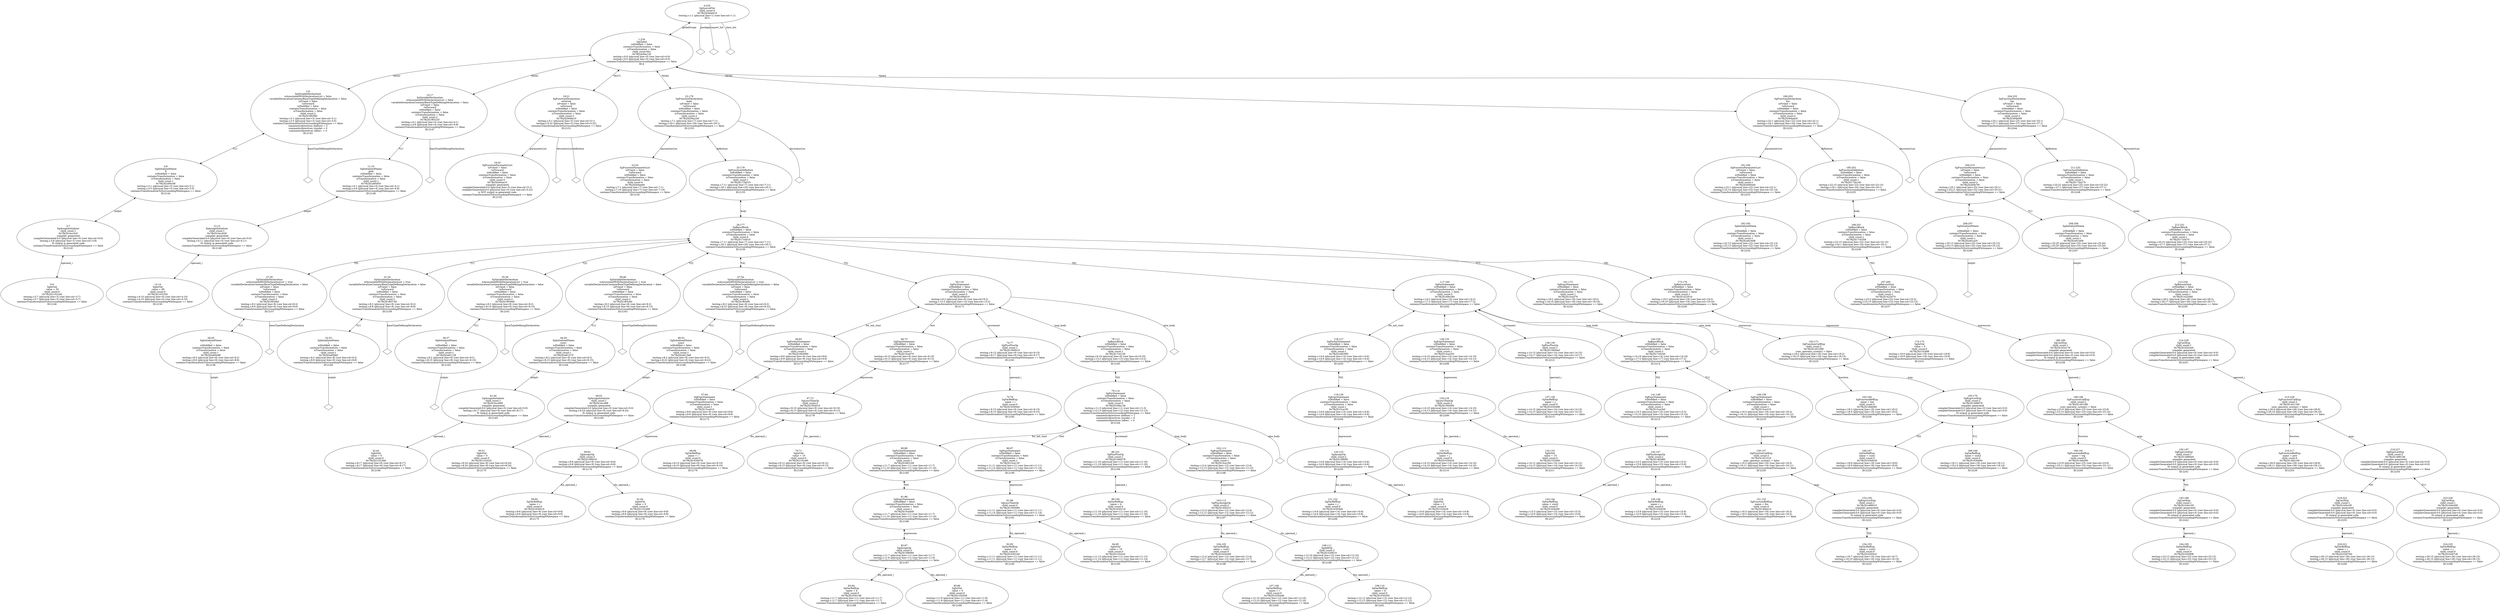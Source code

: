 digraph "G./testing.c.dot" {
"0x7fb2421022e8"[label="5:6\nSgIntVal\n value = 55\nchild_count:0\n0x7fb2421022e8\ntesting.c:3:7 (physical line=3) (raw line:col=3:7)\ntesting.c:3:7 (physical line=3) (raw line:col=3:7)\ncontainsTransformationToSurroundingWhitespace == false\nID:2146\n" ];
"0x7fb241bcc5c0"[label="4:7\nSgAssignInitializer\nchild_count:1\n0x7fb241bcc5c0\ncompiler generated\ncompilerGenerated:0:0 (physical line=0) (raw line:col=0:0)\ntesting.c:3:8 (physical line=3) (raw line:col=3:8)\nIS output in generated code\ncontainsTransformationToSurroundingWhitespace == false\nID:2145\n" ];
"0x7fb241bcc5c0" -> "0x7fb2421022e8"[label="operand_i" dir=both ];
"0x7fb242a60c08"[label="3:8\nSgInitializedName\nX\nisModified = false\ncontainsTransformation = false\nisTransformation = false\nchild_count:1\n0x7fb242a60c08\ntesting.c:3:1 (physical line=3) (raw line:col=3:1)\ntesting.c:3:5 (physical line=3) (raw line:col=3:5)\ncontainsTransformationToSurroundingWhitespace == false\nID:2144\n" ];
"0x7fb242a60c08" -> "0x7fb241bcc5c0"[label="initptr" dir=both ];
"0x7fb241f82f90"[label="2:9\nSgVariableDeclaration\n isAssociatedWithDeclarationList = false \n variableDeclarationContainsBaseTypeDefiningDeclaration = false \n isFriend = false \n!isForward\nisModified = false\ncontainsTransformation = false\nisTransformation = false\nchild_count:2\n0x7fb241f82f90\ntesting.c:3:1 (physical line=3) (raw line:col=3:1)\ntesting.c:3:5 (physical line=3) (raw line:col=3:5)\ncontainsTransformationToSurroundingWhitespace == false\ncomments/directives (before) = 2\ncomments/directives (inside) = 0\ncomments/directives (after)  = 0\nID:2143\n" ];
"0x7fb241f82f90" -> "0x7fb241f82f90__baseTypeDefiningDeclaration__null"[label="baseTypeDefiningDeclaration" dir=none ];
"0x7fb241f82f90__baseTypeDefiningDeclaration__null"[label="" shape=diamond ];
"0x7fb241f82f90" -> "0x7fb242a60c08"[label="*[1]" dir=both ];
"0x7fb242102350"[label="13:14\nSgIntVal\n value = 99\nchild_count:0\n0x7fb242102350\ntesting.c:4:10 (physical line=4) (raw line:col=4:10)\ntesting.c:4:10 (physical line=4) (raw line:col=4:10)\ncontainsTransformationToSurroundingWhitespace == false\nID:2150\n" ];
"0x7fb241bcc628"[label="12:15\nSgAssignInitializer\nchild_count:1\n0x7fb241bcc628\ncompiler generated\ncompilerGenerated:0:0 (physical line=0) (raw line:col=0:0)\ntesting.c:4:11 (physical line=4) (raw line:col=4:11)\nIS output in generated code\ncontainsTransformationToSurroundingWhitespace == false\nID:2149\n" ];
"0x7fb241bcc628" -> "0x7fb242102350"[label="operand_i" dir=both ];
"0x7fb242a60d50"[label="11:16\nSgInitializedName\nglob\nisModified = false\ncontainsTransformation = false\nisTransformation = false\nchild_count:1\n0x7fb242a60d50\ntesting.c:4:1 (physical line=4) (raw line:col=4:1)\ntesting.c:4:8 (physical line=4) (raw line:col=4:8)\ncontainsTransformationToSurroundingWhitespace == false\nID:2148\n" ];
"0x7fb242a60d50" -> "0x7fb241bcc628"[label="initptr" dir=both ];
"0x7fb241f83220"[label="10:17\nSgVariableDeclaration\n isAssociatedWithDeclarationList = false \n variableDeclarationContainsBaseTypeDefiningDeclaration = false \n isFriend = false \n!isForward\nisModified = false\ncontainsTransformation = false\nisTransformation = false\nchild_count:2\n0x7fb241f83220\ntesting.c:4:1 (physical line=4) (raw line:col=4:1)\ntesting.c:4:8 (physical line=4) (raw line:col=4:8)\ncontainsTransformationToSurroundingWhitespace == false\nID:2147\n" ];
"0x7fb241f83220" -> "0x7fb241f83220__baseTypeDefiningDeclaration__null"[label="baseTypeDefiningDeclaration" dir=none ];
"0x7fb241f83220__baseTypeDefiningDeclaration__null"[label="" shape=diamond ];
"0x7fb241f83220" -> "0x7fb242a60d50"[label="*[1]" dir=both ];
"0x7fb242b0aa10"[label="19:20\nSgFunctionParameterList\n isFriend = false \n!isForward\nisModified = false\ncontainsTransformation = false\nisTransformation = false\nchild_count:0\n0x7fb242b0aa10\ncompiler generated\ncompilerGenerated:0:0 (physical line=5) (raw line:col=5:1)\ncompilerGenerated:0:0 (physical line=5) (raw line:col=5:22)\nis NOT output in generated code\ncontainsTransformationToSurroundingWhitespace == false\nID:2152\n" ];
"0x7fb242849a10"[label="18:21\nSgFunctionDeclaration\nexternal\n isFriend = false \nisForward\nisModified = false\ncontainsTransformation = false\nisTransformation = false\nchild_count:3\n0x7fb242849a10\ntesting.c:5:1 (physical line=5) (raw line:col=5:1)\ntesting.c:5:22 (physical line=5) (raw line:col=5:22)\ncontainsTransformationToSurroundingWhitespace == false\nID:2151\n" ];
"0x7fb242849a10" -> "0x7fb242b0aa10"[label="parameterList" dir=both ];
"0x7fb242849a10" -> "0x7fb242849a10__decoratorList__null"[label="decoratorList" dir=none ];
"0x7fb242849a10__decoratorList__null"[label="" shape=diamond ];
"0x7fb242849a10" -> "0x7fb242849a10__definition__null"[label="definition" dir=none ];
"0x7fb242849a10__definition__null"[label="" shape=diamond ];
"0x7fb242b0aeb0"[label="23:24\nSgFunctionParameterList\n isFriend = false \n!isForward\nisModified = false\ncontainsTransformation = false\nisTransformation = false\nchild_count:0\n0x7fb242b0aeb0\ntesting.c:7:1 (physical line=7) (raw line:col=7:1)\ntesting.c:7:10 (physical line=7) (raw line:col=7:10)\ncontainsTransformationToSurroundingWhitespace == false\nID:2154\n" ];
"0x7fb242a60e98"[label="28:29\nSgInitializedName\ni\nisModified = false\ncontainsTransformation = false\nisTransformation = false\nchild_count:1\n0x7fb242a60e98\ntesting.c:8:2 (physical line=8) (raw line:col=8:2)\ntesting.c:8:6 (physical line=8) (raw line:col=8:6)\ncontainsTransformationToSurroundingWhitespace == false\nID:2158\n" ];
"0x7fb242a60e98" -> "0x7fb242a60e98__initptr__null"[label="initptr" dir=none ];
"0x7fb242a60e98__initptr__null"[label="" shape=diamond ];
"0x7fb241f834b0"[label="27:30\nSgVariableDeclaration\n isAssociatedWithDeclarationList = true \n variableDeclarationContainsBaseTypeDefiningDeclaration = false \n isFriend = false \n!isForward\nisModified = false\ncontainsTransformation = false\nisTransformation = false\nchild_count:2\n0x7fb241f834b0\ntesting.c:8:2 (physical line=8) (raw line:col=8:2)\ntesting.c:8:6 (physical line=8) (raw line:col=8:6)\ncontainsTransformationToSurroundingWhitespace == false\nID:2157\n" ];
"0x7fb241f834b0" -> "0x7fb241f834b0__baseTypeDefiningDeclaration__null"[label="baseTypeDefiningDeclaration" dir=none ];
"0x7fb241f834b0__baseTypeDefiningDeclaration__null"[label="" shape=diamond ];
"0x7fb241f834b0" -> "0x7fb242a60e98"[label="*[1]" dir=both ];
"0x7fb242a60fe0"[label="32:33\nSgInitializedName\nj\nisModified = false\ncontainsTransformation = false\nisTransformation = false\nchild_count:1\n0x7fb242a60fe0\ntesting.c:8:2 (physical line=8) (raw line:col=8:2)\ntesting.c:8:8 (physical line=8) (raw line:col=8:8)\ncontainsTransformationToSurroundingWhitespace == false\nID:2160\n" ];
"0x7fb242a60fe0" -> "0x7fb242a60fe0__initptr__null"[label="initptr" dir=none ];
"0x7fb242a60fe0__initptr__null"[label="" shape=diamond ];
"0x7fb241f83740"[label="31:34\nSgVariableDeclaration\n isAssociatedWithDeclarationList = true \n variableDeclarationContainsBaseTypeDefiningDeclaration = false \n isFriend = false \n!isForward\nisModified = false\ncontainsTransformation = false\nisTransformation = false\nchild_count:2\n0x7fb241f83740\ntesting.c:8:2 (physical line=8) (raw line:col=8:2)\ntesting.c:8:8 (physical line=8) (raw line:col=8:8)\ncontainsTransformationToSurroundingWhitespace == false\nID:2159\n" ];
"0x7fb241f83740" -> "0x7fb241f83740__baseTypeDefiningDeclaration__null"[label="baseTypeDefiningDeclaration" dir=none ];
"0x7fb241f83740__baseTypeDefiningDeclaration__null"[label="" shape=diamond ];
"0x7fb241f83740" -> "0x7fb242a60fe0"[label="*[1]" dir=both ];
"0x7fb242a61128"[label="36:37\nSgInitializedName\nk\nisModified = false\ncontainsTransformation = false\nisTransformation = false\nchild_count:1\n0x7fb242a61128\ntesting.c:8:2 (physical line=8) (raw line:col=8:2)\ntesting.c:8:10 (physical line=8) (raw line:col=8:10)\ncontainsTransformationToSurroundingWhitespace == false\nID:2162\n" ];
"0x7fb242a61128" -> "0x7fb242a61128__initptr__null"[label="initptr" dir=none ];
"0x7fb242a61128__initptr__null"[label="" shape=diamond ];
"0x7fb241f839d0"[label="35:38\nSgVariableDeclaration\n isAssociatedWithDeclarationList = true \n variableDeclarationContainsBaseTypeDefiningDeclaration = false \n isFriend = false \n!isForward\nisModified = false\ncontainsTransformation = false\nisTransformation = false\nchild_count:2\n0x7fb241f839d0\ntesting.c:8:2 (physical line=8) (raw line:col=8:2)\ntesting.c:8:10 (physical line=8) (raw line:col=8:10)\ncontainsTransformationToSurroundingWhitespace == false\nID:2161\n" ];
"0x7fb241f839d0" -> "0x7fb241f839d0__baseTypeDefiningDeclaration__null"[label="baseTypeDefiningDeclaration" dir=none ];
"0x7fb241f839d0__baseTypeDefiningDeclaration__null"[label="" shape=diamond ];
"0x7fb241f839d0" -> "0x7fb242a61128"[label="*[1]" dir=both ];
"0x7fb2421023b8"[label="42:43\nSgIntVal\n value = 0\nchild_count:0\n0x7fb2421023b8\ntesting.c:8:17 (physical line=8) (raw line:col=8:17)\ntesting.c:8:17 (physical line=8) (raw line:col=8:17)\ncontainsTransformationToSurroundingWhitespace == false\nID:2166\n" ];
"0x7fb241bcc690"[label="41:44\nSgAssignInitializer\nchild_count:1\n0x7fb241bcc690\ncompiler generated\ncompilerGenerated:0:0 (physical line=0) (raw line:col=0:0)\ntesting.c:8:17 (physical line=8) (raw line:col=8:17)\nIS output in generated code\ncontainsTransformationToSurroundingWhitespace == false\nID:2165\n" ];
"0x7fb241bcc690" -> "0x7fb2421023b8"[label="operand_i" dir=both ];
"0x7fb242a61270"[label="40:45\nSgInitializedName\nsum1\nisModified = false\ncontainsTransformation = false\nisTransformation = false\nchild_count:1\n0x7fb242a61270\ntesting.c:8:2 (physical line=8) (raw line:col=8:2)\ntesting.c:8:15 (physical line=8) (raw line:col=8:15)\ncontainsTransformationToSurroundingWhitespace == false\nID:2164\n" ];
"0x7fb242a61270" -> "0x7fb241bcc690"[label="initptr" dir=both ];
"0x7fb241f83c60"[label="39:46\nSgVariableDeclaration\n isAssociatedWithDeclarationList = true \n variableDeclarationContainsBaseTypeDefiningDeclaration = false \n isFriend = false \n!isForward\nisModified = false\ncontainsTransformation = false\nisTransformation = false\nchild_count:2\n0x7fb241f83c60\ntesting.c:8:2 (physical line=8) (raw line:col=8:2)\ntesting.c:8:15 (physical line=8) (raw line:col=8:15)\ncontainsTransformationToSurroundingWhitespace == false\nID:2163\n" ];
"0x7fb241f83c60" -> "0x7fb241f83c60__baseTypeDefiningDeclaration__null"[label="baseTypeDefiningDeclaration" dir=none ];
"0x7fb241f83c60__baseTypeDefiningDeclaration__null"[label="" shape=diamond ];
"0x7fb241f83c60" -> "0x7fb242a61270"[label="*[1]" dir=both ];
"0x7fb242102420"[label="50:51\nSgIntVal\n value = 0\nchild_count:0\n0x7fb242102420\ntesting.c:8:24 (physical line=8) (raw line:col=8:24)\ntesting.c:8:24 (physical line=8) (raw line:col=8:24)\ncontainsTransformationToSurroundingWhitespace == false\nID:2170\n" ];
"0x7fb241bcc6f8"[label="49:52\nSgAssignInitializer\nchild_count:1\n0x7fb241bcc6f8\ncompiler generated\ncompilerGenerated:0:0 (physical line=0) (raw line:col=0:0)\ntesting.c:8:24 (physical line=8) (raw line:col=8:24)\nIS output in generated code\ncontainsTransformationToSurroundingWhitespace == false\nID:2169\n" ];
"0x7fb241bcc6f8" -> "0x7fb242102420"[label="operand_i" dir=both ];
"0x7fb242a613b8"[label="48:53\nSgInitializedName\nsum2\nisModified = false\ncontainsTransformation = false\nisTransformation = false\nchild_count:1\n0x7fb242a613b8\ntesting.c:8:2 (physical line=8) (raw line:col=8:2)\ntesting.c:8:22 (physical line=8) (raw line:col=8:22)\ncontainsTransformationToSurroundingWhitespace == false\nID:2168\n" ];
"0x7fb242a613b8" -> "0x7fb241bcc6f8"[label="initptr" dir=both ];
"0x7fb241f83ef0"[label="47:54\nSgVariableDeclaration\n isAssociatedWithDeclarationList = true \n variableDeclarationContainsBaseTypeDefiningDeclaration = false \n isFriend = false \n!isForward\nisModified = false\ncontainsTransformation = false\nisTransformation = false\nchild_count:2\n0x7fb241f83ef0\ntesting.c:8:2 (physical line=8) (raw line:col=8:2)\ntesting.c:8:22 (physical line=8) (raw line:col=8:22)\ncontainsTransformationToSurroundingWhitespace == false\nID:2167\n" ];
"0x7fb241f83ef0" -> "0x7fb241f83ef0__baseTypeDefiningDeclaration__null"[label="baseTypeDefiningDeclaration" dir=none ];
"0x7fb241f83ef0__baseTypeDefiningDeclaration__null"[label="" shape=diamond ];
"0x7fb241f83ef0" -> "0x7fb242a613b8"[label="*[1]" dir=both ];
"0x7fb241630010"[label="59:60\nSgVarRefExp\n name = i\nchild_count:0\n0x7fb241630010\ntesting.c:9:6 (physical line=9) (raw line:col=9:6)\ntesting.c:9:6 (physical line=9) (raw line:col=9:6)\ncontainsTransformationToSurroundingWhitespace == false\nID:2175\n" ];
"0x7fb242102488"[label="61:62\nSgIntVal\n value = 0\nchild_count:0\n0x7fb242102488\ntesting.c:9:8 (physical line=9) (raw line:col=9:8)\ntesting.c:9:8 (physical line=9) (raw line:col=9:8)\ncontainsTransformationToSurroundingWhitespace == false\nID:2176\n" ];
"0x7fb2415f9010"[label="58:63\nSgAssignOp\nchild_count:2\n0x7fb2415f9010\ntesting.c:9:6 (physical line=9) (raw line:col=9:6)\ntesting.c:9:8 (physical line=9) (raw line:col=9:8)\ncontainsTransformationToSurroundingWhitespace == false\nID:2174\n" ];
"0x7fb2415f9010" -> "0x7fb241630010"[label="lhs_operand_i" dir=both ];
"0x7fb2415f9010" -> "0x7fb242102488"[label="rhs_operand_i" dir=both ];
"0x7fb2415ca010"[label="57:64\nSgExprStatement\nisModified = false\ncontainsTransformation = false\nisTransformation = false\nchild_count:1\n0x7fb2415ca010\ntesting.c:9:6 (physical line=9) (raw line:col=9:6)\ntesting.c:9:9 (physical line=9) (raw line:col=9:9)\ncontainsTransformationToSurroundingWhitespace == false\nID:2173\n" ];
"0x7fb2415ca010" -> "0x7fb2415f9010"[label="expression" dir=both ];
"0x7fb241663080"[label="56:65\nSgForInitStatement\nisModified = false\ncontainsTransformation = false\nisTransformation = false\nchild_count:1\n0x7fb241663080\ntesting.c:9:6 (physical line=9) (raw line:col=9:6)\ntesting.c:9:9 (physical line=9) (raw line:col=9:9)\ncontainsTransformationToSurroundingWhitespace == false\nID:2172\n" ];
"0x7fb241663080" -> "0x7fb2415ca010"[label="*[0]" dir=both ];
"0x7fb241630078"[label="68:69\nSgVarRefExp\n name = i\nchild_count:0\n0x7fb241630078\ntesting.c:9:10 (physical line=9) (raw line:col=9:10)\ntesting.c:9:10 (physical line=9) (raw line:col=9:10)\ncontainsTransformationToSurroundingWhitespace == false\nID:2179\n" ];
"0x7fb2421024f0"[label="70:71\nSgIntVal\n value = 10\nchild_count:0\n0x7fb2421024f0\ntesting.c:9:12 (physical line=9) (raw line:col=9:12)\ntesting.c:9:13 (physical line=9) (raw line:col=9:13)\ncontainsTransformationToSurroundingWhitespace == false\nID:2180\n" ];
"0x7fb241593010"[label="67:72\nSgLessThanOp\nchild_count:2\n0x7fb241593010\ntesting.c:9:10 (physical line=9) (raw line:col=9:10)\ntesting.c:9:13 (physical line=9) (raw line:col=9:13)\ncontainsTransformationToSurroundingWhitespace == false\nID:2178\n" ];
"0x7fb241593010" -> "0x7fb241630078"[label="lhs_operand_i" dir=both ];
"0x7fb241593010" -> "0x7fb2421024f0"[label="rhs_operand_i" dir=both ];
"0x7fb2415ca070"[label="66:73\nSgExprStatement\nisModified = false\ncontainsTransformation = false\nisTransformation = false\nchild_count:1\n0x7fb2415ca070\ntesting.c:9:10 (physical line=9) (raw line:col=9:10)\ntesting.c:9:13 (physical line=9) (raw line:col=9:13)\ncontainsTransformationToSurroundingWhitespace == false\nID:2177\n" ];
"0x7fb2415ca070" -> "0x7fb241593010"[label="expression" dir=both ];
"0x7fb2416300e0"[label="75:76\nSgVarRefExp\n name = i\nchild_count:0\n0x7fb2416300e0\ntesting.c:9:15 (physical line=9) (raw line:col=9:15)\ntesting.c:9:15 (physical line=9) (raw line:col=9:15)\ncontainsTransformationToSurroundingWhitespace == false\nID:2182\n" ];
"0x7fb241560010"[label="74:77\nSgPlusPlusOp\nchild_count:1\n0x7fb241560010\ntesting.c:9:15 (physical line=9) (raw line:col=9:15)\ntesting.c:9:17 (physical line=9) (raw line:col=9:17)\ncontainsTransformationToSurroundingWhitespace == false\nID:2181\n" ];
"0x7fb241560010" -> "0x7fb2416300e0"[label="operand_i" dir=both ];
"0x7fb241630148"[label="83:84\nSgVarRefExp\n name = k\nchild_count:0\n0x7fb241630148\ntesting.c:11:7 (physical line=11) (raw line:col=11:7)\ntesting.c:11:7 (physical line=11) (raw line:col=11:7)\ncontainsTransformationToSurroundingWhitespace == false\nID:2188\n" ];
"0x7fb242102558"[label="85:86\nSgIntVal\n value = 0\nchild_count:0\n0x7fb242102558\ntesting.c:11:9 (physical line=11) (raw line:col=11:9)\ntesting.c:11:9 (physical line=11) (raw line:col=11:9)\ncontainsTransformationToSurroundingWhitespace == false\nID:2189\n" ];
"0x7fb2415f9080"[label="82:87\nSgAssignOp\nchild_count:2\n0x7fb2415f9080\ntesting.c:11:7 (physical line=11) (raw line:col=11:7)\ntesting.c:11:9 (physical line=11) (raw line:col=11:9)\ncontainsTransformationToSurroundingWhitespace == false\nID:2187\n" ];
"0x7fb2415f9080" -> "0x7fb241630148"[label="lhs_operand_i" dir=both ];
"0x7fb2415f9080" -> "0x7fb242102558"[label="rhs_operand_i" dir=both ];
"0x7fb2415ca0d0"[label="81:88\nSgExprStatement\nisModified = false\ncontainsTransformation = false\nisTransformation = false\nchild_count:1\n0x7fb2415ca0d0\ntesting.c:11:7 (physical line=11) (raw line:col=11:7)\ntesting.c:11:10 (physical line=11) (raw line:col=11:10)\ncontainsTransformationToSurroundingWhitespace == false\nID:2186\n" ];
"0x7fb2415ca0d0" -> "0x7fb2415f9080"[label="expression" dir=both ];
"0x7fb241663160"[label="80:89\nSgForInitStatement\nisModified = false\ncontainsTransformation = false\nisTransformation = false\nchild_count:1\n0x7fb241663160\ntesting.c:11:7 (physical line=11) (raw line:col=11:7)\ntesting.c:11:10 (physical line=11) (raw line:col=11:10)\ncontainsTransformationToSurroundingWhitespace == false\nID:2185\n" ];
"0x7fb241663160" -> "0x7fb2415ca0d0"[label="*[0]" dir=both ];
"0x7fb2416301b0"[label="92:93\nSgVarRefExp\n name = k\nchild_count:0\n0x7fb2416301b0\ntesting.c:11:11 (physical line=11) (raw line:col=11:11)\ntesting.c:11:11 (physical line=11) (raw line:col=11:11)\ncontainsTransformationToSurroundingWhitespace == false\nID:2192\n" ];
"0x7fb2421025c0"[label="94:95\nSgIntVal\n value = 10\nchild_count:0\n0x7fb2421025c0\ntesting.c:11:13 (physical line=11) (raw line:col=11:13)\ntesting.c:11:14 (physical line=11) (raw line:col=11:14)\ncontainsTransformationToSurroundingWhitespace == false\nID:2193\n" ];
"0x7fb241593080"[label="91:96\nSgLessThanOp\nchild_count:2\n0x7fb241593080\ntesting.c:11:11 (physical line=11) (raw line:col=11:11)\ntesting.c:11:14 (physical line=11) (raw line:col=11:14)\ncontainsTransformationToSurroundingWhitespace == false\nID:2191\n" ];
"0x7fb241593080" -> "0x7fb2416301b0"[label="lhs_operand_i" dir=both ];
"0x7fb241593080" -> "0x7fb2421025c0"[label="rhs_operand_i" dir=both ];
"0x7fb2415ca130"[label="90:97\nSgExprStatement\nisModified = false\ncontainsTransformation = false\nisTransformation = false\nchild_count:1\n0x7fb2415ca130\ntesting.c:11:11 (physical line=11) (raw line:col=11:11)\ntesting.c:11:14 (physical line=11) (raw line:col=11:14)\ncontainsTransformationToSurroundingWhitespace == false\nID:2190\n" ];
"0x7fb2415ca130" -> "0x7fb241593080"[label="expression" dir=both ];
"0x7fb241630218"[label="99:100\nSgVarRefExp\n name = k\nchild_count:0\n0x7fb241630218\ntesting.c:11:16 (physical line=11) (raw line:col=11:16)\ntesting.c:11:16 (physical line=11) (raw line:col=11:16)\ncontainsTransformationToSurroundingWhitespace == false\nID:2195\n" ];
"0x7fb241560078"[label="98:101\nSgPlusPlusOp\nchild_count:1\n0x7fb241560078\ntesting.c:11:16 (physical line=11) (raw line:col=11:16)\ntesting.c:11:18 (physical line=11) (raw line:col=11:18)\ncontainsTransformationToSurroundingWhitespace == false\nID:2194\n" ];
"0x7fb241560078" -> "0x7fb241630218"[label="operand_i" dir=both ];
"0x7fb241630280"[label="104:105\nSgVarRefExp\n name = sum1\nchild_count:0\n0x7fb241630280\ntesting.c:12:4 (physical line=12) (raw line:col=12:4)\ntesting.c:12:7 (physical line=12) (raw line:col=12:7)\ncontainsTransformationToSurroundingWhitespace == false\nID:2198\n" ];
"0x7fb2416302e8"[label="107:108\nSgVarRefExp\n name = i\nchild_count:0\n0x7fb2416302e8\ntesting.c:12:10 (physical line=12) (raw line:col=12:10)\ntesting.c:12:10 (physical line=12) (raw line:col=12:10)\ncontainsTransformationToSurroundingWhitespace == false\nID:2200\n" ];
"0x7fb241630350"[label="109:110\nSgVarRefExp\n name = k\nchild_count:0\n0x7fb241630350\ntesting.c:12:12 (physical line=12) (raw line:col=12:12)\ntesting.c:12:12 (physical line=12) (raw line:col=12:12)\ncontainsTransformationToSurroundingWhitespace == false\nID:2201\n" ];
"0x7fb241529010"[label="106:111\nSgAddOp\nchild_count:2\n0x7fb241529010\ntesting.c:12:10 (physical line=12) (raw line:col=12:10)\ntesting.c:12:12 (physical line=12) (raw line:col=12:12)\ncontainsTransformationToSurroundingWhitespace == false\nID:2199\n" ];
"0x7fb241529010" -> "0x7fb2416302e8"[label="lhs_operand_i" dir=both ];
"0x7fb241529010" -> "0x7fb241630350"[label="rhs_operand_i" dir=both ];
"0x7fb2414f2010"[label="103:112\nSgPlusAssignOp\nchild_count:2\n0x7fb2414f2010\ntesting.c:12:4 (physical line=12) (raw line:col=12:4)\ntesting.c:12:12 (physical line=12) (raw line:col=12:12)\ncontainsTransformationToSurroundingWhitespace == false\nID:2197\n" ];
"0x7fb2414f2010" -> "0x7fb241630280"[label="lhs_operand_i" dir=both ];
"0x7fb2414f2010" -> "0x7fb241529010"[label="rhs_operand_i" dir=both ];
"0x7fb2415ca190"[label="102:113\nSgExprStatement\nisModified = false\ncontainsTransformation = false\nisTransformation = false\nchild_count:1\n0x7fb2415ca190\ntesting.c:12:4 (physical line=12) (raw line:col=12:4)\ntesting.c:12:13 (physical line=12) (raw line:col=12:13)\ncontainsTransformationToSurroundingWhitespace == false\nID:2196\n" ];
"0x7fb2415ca190" -> "0x7fb2414f2010"[label="expression" dir=both ];
"0x7fb24169a138"[label="79:114\nSgForStatement\nisModified = false\ncontainsTransformation = false\nisTransformation = false\nchild_count:5\n0x7fb24169a138\ntesting.c:11:3 (physical line=11) (raw line:col=11:3)\ntesting.c:12:13 (physical line=12) (raw line:col=12:13)\ncontainsTransformationToSurroundingWhitespace == false\ncomments/directives (before) = 1\ncomments/directives (inside) = 0\ncomments/directives (after)  = 0\nID:2184\n" ];
"0x7fb24169a138" -> "0x7fb241663160"[label="for_init_stmt" dir=both ];
"0x7fb24169a138" -> "0x7fb2415ca130"[label="test" dir=both ];
"0x7fb24169a138" -> "0x7fb241560078"[label="increment" dir=both ];
"0x7fb24169a138" -> "0x7fb2415ca190"[label="loop_body" dir=both ];
"0x7fb24169a138" -> "0x7fb24169a138__else_body__null"[label="else_body" dir=none ];
"0x7fb24169a138__else_body__null"[label="" shape=diamond ];
"0x7fb2417c0128"[label="78:115\nSgBasicBlock\nisModified = false\ncontainsTransformation = false\nisTransformation = false\nchild_count:1\n0x7fb2417c0128\ntesting.c:9:19 (physical line=9) (raw line:col=9:19)\ntesting.c:13:2 (physical line=13) (raw line:col=13:2)\ncontainsTransformationToSurroundingWhitespace == false\nID:2183\n" ];
"0x7fb2417c0128" -> "0x7fb24169a138"[label="*[0]" dir=both ];
"0x7fb24169a010"[label="55:116\nSgForStatement\nisModified = false\ncontainsTransformation = false\nisTransformation = false\nchild_count:5\n0x7fb24169a010\ntesting.c:9:2 (physical line=9) (raw line:col=9:2)\ntesting.c:13:2 (physical line=13) (raw line:col=13:2)\ncontainsTransformationToSurroundingWhitespace == false\nID:2171\n" ];
"0x7fb24169a010" -> "0x7fb241663080"[label="for_init_stmt" dir=both ];
"0x7fb24169a010" -> "0x7fb2415ca070"[label="test" dir=both ];
"0x7fb24169a010" -> "0x7fb241560010"[label="increment" dir=both ];
"0x7fb24169a010" -> "0x7fb2417c0128"[label="loop_body" dir=both ];
"0x7fb24169a010" -> "0x7fb24169a010__else_body__null"[label="else_body" dir=none ];
"0x7fb24169a010__else_body__null"[label="" shape=diamond ];
"0x7fb2416303b8"[label="121:122\nSgVarRefExp\n name = j\nchild_count:0\n0x7fb2416303b8\ntesting.c:14:6 (physical line=14) (raw line:col=14:6)\ntesting.c:14:6 (physical line=14) (raw line:col=14:6)\ncontainsTransformationToSurroundingWhitespace == false\nID:2206\n" ];
"0x7fb242102628"[label="123:124\nSgIntVal\n value = 0\nchild_count:0\n0x7fb242102628\ntesting.c:14:8 (physical line=14) (raw line:col=14:8)\ntesting.c:14:8 (physical line=14) (raw line:col=14:8)\ncontainsTransformationToSurroundingWhitespace == false\nID:2207\n" ];
"0x7fb2415f90f0"[label="120:125\nSgAssignOp\nchild_count:2\n0x7fb2415f90f0\ntesting.c:14:6 (physical line=14) (raw line:col=14:6)\ntesting.c:14:8 (physical line=14) (raw line:col=14:8)\ncontainsTransformationToSurroundingWhitespace == false\nID:2205\n" ];
"0x7fb2415f90f0" -> "0x7fb2416303b8"[label="lhs_operand_i" dir=both ];
"0x7fb2415f90f0" -> "0x7fb242102628"[label="rhs_operand_i" dir=both ];
"0x7fb2415ca1f0"[label="119:126\nSgExprStatement\nisModified = false\ncontainsTransformation = false\nisTransformation = false\nchild_count:1\n0x7fb2415ca1f0\ntesting.c:14:6 (physical line=14) (raw line:col=14:6)\ntesting.c:14:9 (physical line=14) (raw line:col=14:9)\ncontainsTransformationToSurroundingWhitespace == false\nID:2204\n" ];
"0x7fb2415ca1f0" -> "0x7fb2415f90f0"[label="expression" dir=both ];
"0x7fb2416630f0"[label="118:127\nSgForInitStatement\nisModified = false\ncontainsTransformation = false\nisTransformation = false\nchild_count:1\n0x7fb2416630f0\ntesting.c:14:6 (physical line=14) (raw line:col=14:6)\ntesting.c:14:9 (physical line=14) (raw line:col=14:9)\ncontainsTransformationToSurroundingWhitespace == false\nID:2203\n" ];
"0x7fb2416630f0" -> "0x7fb2415ca1f0"[label="*[0]" dir=both ];
"0x7fb241630420"[label="130:131\nSgVarRefExp\n name = j\nchild_count:0\n0x7fb241630420\ntesting.c:14:10 (physical line=14) (raw line:col=14:10)\ntesting.c:14:10 (physical line=14) (raw line:col=14:10)\ncontainsTransformationToSurroundingWhitespace == false\nID:2210\n" ];
"0x7fb242102690"[label="132:133\nSgIntVal\n value = 10\nchild_count:0\n0x7fb242102690\ntesting.c:14:12 (physical line=14) (raw line:col=14:12)\ntesting.c:14:13 (physical line=14) (raw line:col=14:13)\ncontainsTransformationToSurroundingWhitespace == false\nID:2211\n" ];
"0x7fb2415930f0"[label="129:134\nSgLessThanOp\nchild_count:2\n0x7fb2415930f0\ntesting.c:14:10 (physical line=14) (raw line:col=14:10)\ntesting.c:14:13 (physical line=14) (raw line:col=14:13)\ncontainsTransformationToSurroundingWhitespace == false\nID:2209\n" ];
"0x7fb2415930f0" -> "0x7fb241630420"[label="lhs_operand_i" dir=both ];
"0x7fb2415930f0" -> "0x7fb242102690"[label="rhs_operand_i" dir=both ];
"0x7fb2415ca250"[label="128:135\nSgExprStatement\nisModified = false\ncontainsTransformation = false\nisTransformation = false\nchild_count:1\n0x7fb2415ca250\ntesting.c:14:10 (physical line=14) (raw line:col=14:10)\ntesting.c:14:13 (physical line=14) (raw line:col=14:13)\ncontainsTransformationToSurroundingWhitespace == false\nID:2208\n" ];
"0x7fb2415ca250" -> "0x7fb2415930f0"[label="expression" dir=both ];
"0x7fb241630488"[label="137:138\nSgVarRefExp\n name = j\nchild_count:0\n0x7fb241630488\ntesting.c:14:15 (physical line=14) (raw line:col=14:15)\ntesting.c:14:15 (physical line=14) (raw line:col=14:15)\ncontainsTransformationToSurroundingWhitespace == false\nID:2213\n" ];
"0x7fb2415600e0"[label="136:139\nSgPlusPlusOp\nchild_count:1\n0x7fb2415600e0\ntesting.c:14:15 (physical line=14) (raw line:col=14:15)\ntesting.c:14:17 (physical line=14) (raw line:col=14:17)\ncontainsTransformationToSurroundingWhitespace == false\nID:2212\n" ];
"0x7fb2415600e0" -> "0x7fb241630488"[label="operand_i" dir=both ];
"0x7fb2416304f0"[label="143:144\nSgVarRefExp\n name = sum2\nchild_count:0\n0x7fb2416304f0\ntesting.c:15:3 (physical line=15) (raw line:col=15:3)\ntesting.c:15:6 (physical line=15) (raw line:col=15:6)\ncontainsTransformationToSurroundingWhitespace == false\nID:2217\n" ];
"0x7fb241630558"[label="145:146\nSgVarRefExp\n name = j\nchild_count:0\n0x7fb241630558\ntesting.c:15:9 (physical line=15) (raw line:col=15:9)\ntesting.c:15:9 (physical line=15) (raw line:col=15:9)\ncontainsTransformationToSurroundingWhitespace == false\nID:2218\n" ];
"0x7fb2414f2080"[label="142:147\nSgPlusAssignOp\nchild_count:2\n0x7fb2414f2080\ntesting.c:15:3 (physical line=15) (raw line:col=15:3)\ntesting.c:15:9 (physical line=15) (raw line:col=15:9)\ncontainsTransformationToSurroundingWhitespace == false\nID:2216\n" ];
"0x7fb2414f2080" -> "0x7fb2416304f0"[label="lhs_operand_i" dir=both ];
"0x7fb2414f2080" -> "0x7fb241630558"[label="rhs_operand_i" dir=both ];
"0x7fb2415ca2b0"[label="141:148\nSgExprStatement\nisModified = false\ncontainsTransformation = false\nisTransformation = false\nchild_count:1\n0x7fb2415ca2b0\ntesting.c:15:3 (physical line=15) (raw line:col=15:3)\ntesting.c:15:10 (physical line=15) (raw line:col=15:10)\ncontainsTransformationToSurroundingWhitespace == false\nID:2215\n" ];
"0x7fb2415ca2b0" -> "0x7fb2414f2080"[label="expression" dir=both ];
"0x7fb2414bb010"[label="151:152\nSgFunctionRefExp\n name = foo\nchild_count:0\n0x7fb2414bb010\ntesting.c:16:3 (physical line=16) (raw line:col=16:3)\ntesting.c:16:5 (physical line=16) (raw line:col=16:5)\ncontainsTransformationToSurroundingWhitespace == false\nID:2221\n" ];
"0x7fb2416305c0"[label="154:155\nSgVarRefExp\n name = sum2\nchild_count:0\n0x7fb2416305c0\ntesting.c:16:7 (physical line=16) (raw line:col=16:7)\ntesting.c:16:10 (physical line=16) (raw line:col=16:10)\ncontainsTransformationToSurroundingWhitespace == false\nID:2223\n" ];
"0x7fb241488010"[label="153:156\nSgExprListExp\nchild_count:1\n0x7fb241488010\ncompiler generated\ncompilerGenerated:0:0 (physical line=0) (raw line:col=0:0)\ncompilerGenerated:0:0 (physical line=0) (raw line:col=0:0)\nIS output in generated code\ncontainsTransformationToSurroundingWhitespace == false\nID:2222\n" ];
"0x7fb241488010" -> "0x7fb2416305c0"[label="*[0]" dir=both ];
"0x7fb241451010"[label="150:157\nSgFunctionCallExp\nchild_count:2\n0x7fb241451010\nuses_operator_syntax() = false\ntesting.c:16:3 (physical line=16) (raw line:col=16:3)\ntesting.c:16:11 (physical line=16) (raw line:col=16:11)\ncontainsTransformationToSurroundingWhitespace == false\nID:2220\n" ];
"0x7fb241451010" -> "0x7fb2414bb010"[label="function" dir=both ];
"0x7fb241451010" -> "0x7fb241488010"[label="args" dir=both ];
"0x7fb2415ca310"[label="149:158\nSgExprStatement\nisModified = false\ncontainsTransformation = false\nisTransformation = false\nchild_count:1\n0x7fb2415ca310\ntesting.c:16:3 (physical line=16) (raw line:col=16:3)\ntesting.c:16:12 (physical line=16) (raw line:col=16:12)\ncontainsTransformationToSurroundingWhitespace == false\nID:2219\n" ];
"0x7fb2415ca310" -> "0x7fb241451010"[label="expression" dir=both ];
"0x7fb2417c0240"[label="140:159\nSgBasicBlock\nisModified = false\ncontainsTransformation = false\nisTransformation = false\nchild_count:2\n0x7fb2417c0240\ntesting.c:14:19 (physical line=14) (raw line:col=14:19)\ntesting.c:17:2 (physical line=17) (raw line:col=17:2)\ncontainsTransformationToSurroundingWhitespace == false\nID:2214\n" ];
"0x7fb2417c0240" -> "0x7fb2415ca2b0"[label="*[0]" dir=both ];
"0x7fb2417c0240" -> "0x7fb2415ca310"[label="*[1]" dir=both ];
"0x7fb24169a260"[label="117:160\nSgForStatement\nisModified = false\ncontainsTransformation = false\nisTransformation = false\nchild_count:5\n0x7fb24169a260\ntesting.c:14:2 (physical line=14) (raw line:col=14:2)\ntesting.c:17:2 (physical line=17) (raw line:col=17:2)\ncontainsTransformationToSurroundingWhitespace == false\nID:2202\n" ];
"0x7fb24169a260" -> "0x7fb2416630f0"[label="for_init_stmt" dir=both ];
"0x7fb24169a260" -> "0x7fb2415ca250"[label="test" dir=both ];
"0x7fb24169a260" -> "0x7fb2415600e0"[label="increment" dir=both ];
"0x7fb24169a260" -> "0x7fb2417c0240"[label="loop_body" dir=both ];
"0x7fb24169a260" -> "0x7fb24169a260__else_body__null"[label="else_body" dir=none ];
"0x7fb24169a260__else_body__null"[label="" shape=diamond ];
"0x7fb2414bb080"[label="163:164\nSgFunctionRefExp\n name = bar\nchild_count:0\n0x7fb2414bb080\ntesting.c:18:2 (physical line=18) (raw line:col=18:2)\ntesting.c:18:4 (physical line=18) (raw line:col=18:4)\ncontainsTransformationToSurroundingWhitespace == false\nID:2226\n" ];
"0x7fb241630628"[label="166:167\nSgVarRefExp\n name = sum1\nchild_count:0\n0x7fb241630628\ntesting.c:18:6 (physical line=18) (raw line:col=18:6)\ntesting.c:18:9 (physical line=18) (raw line:col=18:9)\ncontainsTransformationToSurroundingWhitespace == false\nID:2228\n" ];
"0x7fb241630690"[label="168:169\nSgVarRefExp\n name = sum2\nchild_count:0\n0x7fb241630690\ntesting.c:18:11 (physical line=18) (raw line:col=18:11)\ntesting.c:18:14 (physical line=18) (raw line:col=18:14)\ncontainsTransformationToSurroundingWhitespace == false\nID:2229\n" ];
"0x7fb241488078"[label="165:170\nSgExprListExp\nchild_count:2\n0x7fb241488078\ncompiler generated\ncompilerGenerated:0:0 (physical line=0) (raw line:col=0:0)\ncompilerGenerated:0:0 (physical line=0) (raw line:col=0:0)\nIS output in generated code\ncontainsTransformationToSurroundingWhitespace == false\nID:2227\n" ];
"0x7fb241488078" -> "0x7fb241630628"[label="*[0]" dir=both ];
"0x7fb241488078" -> "0x7fb241630690"[label="*[1]" dir=both ];
"0x7fb241451080"[label="162:171\nSgFunctionCallExp\nchild_count:2\n0x7fb241451080\nuses_operator_syntax() = false\ntesting.c:18:2 (physical line=18) (raw line:col=18:2)\ntesting.c:18:15 (physical line=18) (raw line:col=18:15)\ncontainsTransformationToSurroundingWhitespace == false\nID:2225\n" ];
"0x7fb241451080" -> "0x7fb2414bb080"[label="function" dir=both ];
"0x7fb241451080" -> "0x7fb241488078"[label="args" dir=both ];
"0x7fb2415ca370"[label="161:172\nSgExprStatement\nisModified = false\ncontainsTransformation = false\nisTransformation = false\nchild_count:1\n0x7fb2415ca370\ntesting.c:18:2 (physical line=18) (raw line:col=18:2)\ntesting.c:18:16 (physical line=18) (raw line:col=18:16)\ncontainsTransformationToSurroundingWhitespace == false\nID:2224\n" ];
"0x7fb2415ca370" -> "0x7fb241451080"[label="expression" dir=both ];
"0x7fb2421026f8"[label="174:175\nSgIntVal\n value = 0\nchild_count:0\n0x7fb2421026f8\ntesting.c:19:9 (physical line=19) (raw line:col=19:9)\ntesting.c:19:9 (physical line=19) (raw line:col=19:9)\ncontainsTransformationToSurroundingWhitespace == false\nID:2231\n" ];
"0x7fb241422010"[label="173:176\nSgReturnStmt\nisModified = false\ncontainsTransformation = false\nisTransformation = false\nchild_count:1\n0x7fb241422010\ntesting.c:19:2 (physical line=19) (raw line:col=19:2)\ntesting.c:19:10 (physical line=19) (raw line:col=19:10)\ncontainsTransformationToSurroundingWhitespace == false\nID:2230\n" ];
"0x7fb241422010" -> "0x7fb2421026f8"[label="expression" dir=both ];
"0x7fb2417c0010"[label="26:177\nSgBasicBlock\nisModified = false\ncontainsTransformation = false\nisTransformation = false\nchild_count:9\n0x7fb2417c0010\ntesting.c:7:11 (physical line=7) (raw line:col=7:11)\ntesting.c:20:1 (physical line=20) (raw line:col=20:1)\ncontainsTransformationToSurroundingWhitespace == false\nID:2156\n" ];
"0x7fb2417c0010" -> "0x7fb241f834b0"[label="*[0]" dir=both ];
"0x7fb2417c0010" -> "0x7fb241f83740"[label="*[1]" dir=both ];
"0x7fb2417c0010" -> "0x7fb241f839d0"[label="*[2]" dir=both ];
"0x7fb2417c0010" -> "0x7fb241f83c60"[label="*[3]" dir=both ];
"0x7fb2417c0010" -> "0x7fb241f83ef0"[label="*[4]" dir=both ];
"0x7fb2417c0010" -> "0x7fb24169a010"[label="*[5]" dir=both ];
"0x7fb2417c0010" -> "0x7fb24169a260"[label="*[6]" dir=both ];
"0x7fb2417c0010" -> "0x7fb2415ca370"[label="*[7]" dir=both ];
"0x7fb2417c0010" -> "0x7fb241422010"[label="*[8]" dir=both ];
"0x7fb24172b010"[label="25:178\nSgFunctionDefinition\nisModified = false\ncontainsTransformation = false\nisTransformation = false\nchild_count:1\n0x7fb24172b010\ntesting.c:7:11 (physical line=7) (raw line:col=7:11)\ntesting.c:20:1 (physical line=20) (raw line:col=20:1)\ncontainsTransformationToSurroundingWhitespace == false\nID:2155\n" ];
"0x7fb24172b010" -> "0x7fb2417c0010"[label="body" dir=both ];
"0x7fb24284a1b0"[label="22:179\nSgFunctionDeclaration\nmain\n isFriend = false \n!isForward\nisModified = false\ncontainsTransformation = false\nisTransformation = false\nchild_count:3\n0x7fb24284a1b0\ntesting.c:7:1 (physical line=7) (raw line:col=7:1)\ntesting.c:20:1 (physical line=20) (raw line:col=20:1)\ncontainsTransformationToSurroundingWhitespace == false\nID:2153\n" ];
"0x7fb24284a1b0" -> "0x7fb242b0aeb0"[label="parameterList" dir=both ];
"0x7fb24284a1b0" -> "0x7fb24284a1b0__decoratorList__null"[label="decoratorList" dir=none ];
"0x7fb24284a1b0__decoratorList__null"[label="" shape=diamond ];
"0x7fb24284a1b0" -> "0x7fb24172b010"[label="definition" dir=both ];
"0x7fb242a618d8"[label="182:183\nSgInitializedName\ni\nisModified = false\ncontainsTransformation = false\nisTransformation = false\nchild_count:1\n0x7fb242a618d8\ntesting.c:22:13 (physical line=22) (raw line:col=22:13)\ntesting.c:22:13 (physical line=22) (raw line:col=22:13)\ncontainsTransformationToSurroundingWhitespace == false\nID:2234\n" ];
"0x7fb242a618d8" -> "0x7fb242a618d8__initptr__null"[label="initptr" dir=none ];
"0x7fb242a618d8__initptr__null"[label="" shape=diamond ];
"0x7fb242b0b5a0"[label="181:184\nSgFunctionParameterList\n isFriend = false \n!isForward\nisModified = false\ncontainsTransformation = false\nisTransformation = false\nchild_count:1\n0x7fb242b0b5a0\ntesting.c:22:1 (physical line=22) (raw line:col=22:1)\ntesting.c:22:14 (physical line=22) (raw line:col=22:14)\ncontainsTransformationToSurroundingWhitespace == false\nID:2233\n" ];
"0x7fb242b0b5a0" -> "0x7fb242a618d8"[label="*[0]" dir=both ];
"0x7fb2414bb0f0"[label="190:191\nSgFunctionRefExp\n name = log\nchild_count:0\n0x7fb2414bb0f0\ntesting.c:23:9 (physical line=23) (raw line:col=23:9)\ntesting.c:23:11 (physical line=23) (raw line:col=23:11)\ncontainsTransformationToSurroundingWhitespace == false\nID:2240\n" ];
"0x7fb2416306f8"[label="194:195\nSgVarRefExp\n name = i\nchild_count:0\n0x7fb2416306f8\ntesting.c:23:13 (physical line=23) (raw line:col=23:13)\ntesting.c:23:13 (physical line=23) (raw line:col=23:13)\ncontainsTransformationToSurroundingWhitespace == false\nID:2243\n" ];
"0x7fb241b5e100"[label="193:196\nSgCastExp\nchild_count:1\n0x7fb241b5e100\ncompiler generated\ncompilerGenerated:0:0 (physical line=0) (raw line:col=0:0)\ncompilerGenerated:0:0 (physical line=0) (raw line:col=0:0)\nIS output in generated code\ncontainsTransformationToSurroundingWhitespace == false\nID:2242\n" ];
"0x7fb241b5e100" -> "0x7fb2416306f8"[label="operand_i" dir=both ];
"0x7fb2414880e0"[label="192:197\nSgExprListExp\nchild_count:1\n0x7fb2414880e0\ncompiler generated\ncompilerGenerated:0:0 (physical line=0) (raw line:col=0:0)\ncompilerGenerated:0:0 (physical line=0) (raw line:col=0:0)\nIS output in generated code\ncontainsTransformationToSurroundingWhitespace == false\nID:2241\n" ];
"0x7fb2414880e0" -> "0x7fb241b5e100"[label="*[0]" dir=both ];
"0x7fb2414510f0"[label="189:198\nSgFunctionCallExp\nchild_count:2\n0x7fb2414510f0\nuses_operator_syntax() = false\ntesting.c:23:9 (physical line=23) (raw line:col=23:9)\ntesting.c:23:14 (physical line=23) (raw line:col=23:14)\ncontainsTransformationToSurroundingWhitespace == false\nID:2239\n" ];
"0x7fb2414510f0" -> "0x7fb2414bb0f0"[label="function" dir=both ];
"0x7fb2414510f0" -> "0x7fb2414880e0"[label="args" dir=both ];
"0x7fb241b5e178"[label="188:199\nSgCastExp\nchild_count:1\n0x7fb241b5e178\ncompiler generated\ncompilerGenerated:0:0 (physical line=0) (raw line:col=0:0)\ncompilerGenerated:0:0 (physical line=0) (raw line:col=0:0)\nIS output in generated code\ncontainsTransformationToSurroundingWhitespace == false\nID:2238\n" ];
"0x7fb241b5e178" -> "0x7fb2414510f0"[label="operand_i" dir=both ];
"0x7fb241422070"[label="187:200\nSgReturnStmt\nisModified = false\ncontainsTransformation = false\nisTransformation = false\nchild_count:1\n0x7fb241422070\ntesting.c:23:2 (physical line=23) (raw line:col=23:2)\ntesting.c:23:15 (physical line=23) (raw line:col=23:15)\ncontainsTransformationToSurroundingWhitespace == false\nID:2237\n" ];
"0x7fb241422070" -> "0x7fb241b5e178"[label="expression" dir=both ];
"0x7fb2417c0358"[label="186:201\nSgBasicBlock\nisModified = false\ncontainsTransformation = false\nisTransformation = false\nchild_count:1\n0x7fb2417c0358\ntesting.c:22:15 (physical line=22) (raw line:col=22:15)\ntesting.c:24:1 (physical line=24) (raw line:col=24:1)\ncontainsTransformationToSurroundingWhitespace == false\nID:2236\n" ];
"0x7fb2417c0358" -> "0x7fb241422070"[label="*[0]" dir=both ];
"0x7fb24172b140"[label="185:202\nSgFunctionDefinition\nisModified = false\ncontainsTransformation = false\nisTransformation = false\nchild_count:1\n0x7fb24172b140\ntesting.c:22:15 (physical line=22) (raw line:col=22:15)\ntesting.c:24:1 (physical line=24) (raw line:col=24:1)\ncontainsTransformationToSurroundingWhitespace == false\nID:2235\n" ];
"0x7fb24172b140" -> "0x7fb2417c0358"[label="body" dir=both ];
"0x7fb24284ad20"[label="180:203\nSgFunctionDeclaration\nfoo\n isFriend = false \n!isForward\nisModified = false\ncontainsTransformation = false\nisTransformation = false\nchild_count:3\n0x7fb24284ad20\ntesting.c:22:1 (physical line=22) (raw line:col=22:1)\ntesting.c:24:1 (physical line=24) (raw line:col=24:1)\ncontainsTransformationToSurroundingWhitespace == false\nID:2232\n" ];
"0x7fb24284ad20" -> "0x7fb242b0b5a0"[label="parameterList" dir=both ];
"0x7fb24284ad20" -> "0x7fb24284ad20__decoratorList__null"[label="decoratorList" dir=none ];
"0x7fb24284ad20__decoratorList__null"[label="" shape=diamond ];
"0x7fb24284ad20" -> "0x7fb24172b140"[label="definition" dir=both ];
"0x7fb242a61a20"[label="206:207\nSgInitializedName\ni\nisModified = false\ncontainsTransformation = false\nisTransformation = false\nchild_count:1\n0x7fb242a61a20\ntesting.c:25:13 (physical line=25) (raw line:col=25:13)\ntesting.c:25:13 (physical line=25) (raw line:col=25:13)\ncontainsTransformationToSurroundingWhitespace == false\nID:2246\n" ];
"0x7fb242a61a20" -> "0x7fb242a61a20__initptr__null"[label="initptr" dir=none ];
"0x7fb242a61a20__initptr__null"[label="" shape=diamond ];
"0x7fb242a61b68"[label="208:209\nSgInitializedName\nj\nisModified = false\ncontainsTransformation = false\nisTransformation = false\nchild_count:1\n0x7fb242a61b68\ntesting.c:25:20 (physical line=25) (raw line:col=25:20)\ntesting.c:25:20 (physical line=25) (raw line:col=25:20)\ncontainsTransformationToSurroundingWhitespace == false\nID:2247\n" ];
"0x7fb242a61b68" -> "0x7fb242a61b68__initptr__null"[label="initptr" dir=none ];
"0x7fb242a61b68__initptr__null"[label="" shape=diamond ];
"0x7fb242b0b7f0"[label="205:210\nSgFunctionParameterList\n isFriend = false \n!isForward\nisModified = false\ncontainsTransformation = false\nisTransformation = false\nchild_count:2\n0x7fb242b0b7f0\ntesting.c:25:1 (physical line=25) (raw line:col=25:1)\ntesting.c:25:21 (physical line=25) (raw line:col=25:21)\ncontainsTransformationToSurroundingWhitespace == false\nID:2245\n" ];
"0x7fb242b0b7f0" -> "0x7fb242a61a20"[label="*[0]" dir=both ];
"0x7fb242b0b7f0" -> "0x7fb242a61b68"[label="*[1]" dir=both ];
"0x7fb2414bb160"[label="216:217\nSgFunctionRefExp\n name = pow\nchild_count:0\n0x7fb2414bb160\ntesting.c:26:9 (physical line=26) (raw line:col=26:9)\ntesting.c:26:11 (physical line=26) (raw line:col=26:11)\ncontainsTransformationToSurroundingWhitespace == false\nID:2253\n" ];
"0x7fb241630760"[label="220:221\nSgVarRefExp\n name = i\nchild_count:0\n0x7fb241630760\ntesting.c:26:13 (physical line=26) (raw line:col=26:13)\ntesting.c:26:13 (physical line=26) (raw line:col=26:13)\ncontainsTransformationToSurroundingWhitespace == false\nID:2256\n" ];
"0x7fb241b5e1f0"[label="219:222\nSgCastExp\nchild_count:1\n0x7fb241b5e1f0\ncompiler generated\ncompilerGenerated:0:0 (physical line=0) (raw line:col=0:0)\ncompilerGenerated:0:0 (physical line=0) (raw line:col=0:0)\nIS output in generated code\ncontainsTransformationToSurroundingWhitespace == false\nID:2255\n" ];
"0x7fb241b5e1f0" -> "0x7fb241630760"[label="operand_i" dir=both ];
"0x7fb2416307c8"[label="224:225\nSgVarRefExp\n name = j\nchild_count:0\n0x7fb2416307c8\ntesting.c:26:15 (physical line=26) (raw line:col=26:15)\ntesting.c:26:15 (physical line=26) (raw line:col=26:15)\ncontainsTransformationToSurroundingWhitespace == false\nID:2258\n" ];
"0x7fb241b5e268"[label="223:226\nSgCastExp\nchild_count:1\n0x7fb241b5e268\ncompiler generated\ncompilerGenerated:0:0 (physical line=0) (raw line:col=0:0)\ncompilerGenerated:0:0 (physical line=0) (raw line:col=0:0)\nIS output in generated code\ncontainsTransformationToSurroundingWhitespace == false\nID:2257\n" ];
"0x7fb241b5e268" -> "0x7fb2416307c8"[label="operand_i" dir=both ];
"0x7fb241488148"[label="218:227\nSgExprListExp\nchild_count:2\n0x7fb241488148\ncompiler generated\ncompilerGenerated:0:0 (physical line=0) (raw line:col=0:0)\ncompilerGenerated:0:0 (physical line=0) (raw line:col=0:0)\nIS output in generated code\ncontainsTransformationToSurroundingWhitespace == false\nID:2254\n" ];
"0x7fb241488148" -> "0x7fb241b5e1f0"[label="*[0]" dir=both ];
"0x7fb241488148" -> "0x7fb241b5e268"[label="*[1]" dir=both ];
"0x7fb241451160"[label="215:228\nSgFunctionCallExp\nchild_count:2\n0x7fb241451160\nuses_operator_syntax() = false\ntesting.c:26:9 (physical line=26) (raw line:col=26:9)\ntesting.c:26:16 (physical line=26) (raw line:col=26:16)\ncontainsTransformationToSurroundingWhitespace == false\nID:2252\n" ];
"0x7fb241451160" -> "0x7fb2414bb160"[label="function" dir=both ];
"0x7fb241451160" -> "0x7fb241488148"[label="args" dir=both ];
"0x7fb241b5e2e0"[label="214:229\nSgCastExp\nchild_count:1\n0x7fb241b5e2e0\ncompiler generated\ncompilerGenerated:0:0 (physical line=0) (raw line:col=0:0)\ncompilerGenerated:0:0 (physical line=0) (raw line:col=0:0)\nIS output in generated code\ncontainsTransformationToSurroundingWhitespace == false\nID:2251\n" ];
"0x7fb241b5e2e0" -> "0x7fb241451160"[label="operand_i" dir=both ];
"0x7fb2414220d0"[label="213:230\nSgReturnStmt\nisModified = false\ncontainsTransformation = false\nisTransformation = false\nchild_count:1\n0x7fb2414220d0\ntesting.c:26:2 (physical line=26) (raw line:col=26:2)\ntesting.c:26:17 (physical line=26) (raw line:col=26:17)\ncontainsTransformationToSurroundingWhitespace == false\nID:2250\n" ];
"0x7fb2414220d0" -> "0x7fb241b5e2e0"[label="expression" dir=both ];
"0x7fb2417c0470"[label="212:231\nSgBasicBlock\nisModified = false\ncontainsTransformation = false\nisTransformation = false\nchild_count:1\n0x7fb2417c0470\ntesting.c:25:22 (physical line=25) (raw line:col=25:22)\ntesting.c:27:1 (physical line=27) (raw line:col=27:1)\ncontainsTransformationToSurroundingWhitespace == false\nID:2249\n" ];
"0x7fb2417c0470" -> "0x7fb2414220d0"[label="*[0]" dir=both ];
"0x7fb24172b270"[label="211:232\nSgFunctionDefinition\nisModified = false\ncontainsTransformation = false\nisTransformation = false\nchild_count:1\n0x7fb24172b270\ntesting.c:25:22 (physical line=25) (raw line:col=25:22)\ntesting.c:27:1 (physical line=27) (raw line:col=27:1)\ncontainsTransformationToSurroundingWhitespace == false\nID:2248\n" ];
"0x7fb24172b270" -> "0x7fb2417c0470"[label="body" dir=both ];
"0x7fb24284b0f0"[label="204:233\nSgFunctionDeclaration\nbar\n isFriend = false \n!isForward\nisModified = false\ncontainsTransformation = false\nisTransformation = false\nchild_count:3\n0x7fb24284b0f0\ntesting.c:25:1 (physical line=25) (raw line:col=25:1)\ntesting.c:27:1 (physical line=27) (raw line:col=27:1)\ncontainsTransformationToSurroundingWhitespace == false\nID:2244\n" ];
"0x7fb24284b0f0" -> "0x7fb242b0b7f0"[label="parameterList" dir=both ];
"0x7fb24284b0f0" -> "0x7fb24284b0f0__decoratorList__null"[label="decoratorList" dir=none ];
"0x7fb24284b0f0__decoratorList__null"[label="" shape=diamond ];
"0x7fb24284b0f0" -> "0x7fb24172b270"[label="definition" dir=both ];
"0x7fb24cfea120"[label="1:234\nSgGlobal\nisModified = false\ncontainsTransformation = false\nisTransformation = false\nchild_count:641\n0x7fb24cfea120\ntesting.c:0:0 (physical line=0) (raw line:col=0:0)\ntesting.c:0:0 (physical line=0) (raw line:col=0:0)\ncontainsTransformationToSurroundingWhitespace == false\nID:4\n" ];
"0x7fb24cfea120" -> "0x7fb241f82f90"[label="*[635]" dir=both ];
"0x7fb24cfea120" -> "0x7fb241f83220"[label="*[636]" dir=both ];
"0x7fb24cfea120" -> "0x7fb242849a10"[label="*[637]" dir=both ];
"0x7fb24cfea120" -> "0x7fb24284a1b0"[label="*[638]" dir=both ];
"0x7fb24cfea120" -> "0x7fb24284ad20"[label="*[639]" dir=both ];
"0x7fb24cfea120" -> "0x7fb24284b0f0"[label="*[640]" dir=both ];
"0x7fb242bde010"[label="0:235\nSgSourceFile\nchild_count:4\n0x7fb242bde010\ntesting.c:1:1 (physical line=1) (raw line:col=1:1)\nID:3\n" ];
"0x7fb242bde010" -> "0x7fb24cfea120"[label="globalScope" dir=both ];
"0x7fb242bde010" -> "0x7fb242bde010__package__null"[label="package" dir=none ];
"0x7fb242bde010__package__null"[label="" shape=diamond ];
"0x7fb242bde010" -> "0x7fb242bde010__import_list__null"[label="import_list" dir=none ];
"0x7fb242bde010__import_list__null"[label="" shape=diamond ];
"0x7fb242bde010" -> "0x7fb242bde010__class_list__null"[label="class_list" dir=none ];
"0x7fb242bde010__class_list__null"[label="" shape=diamond ];
}
